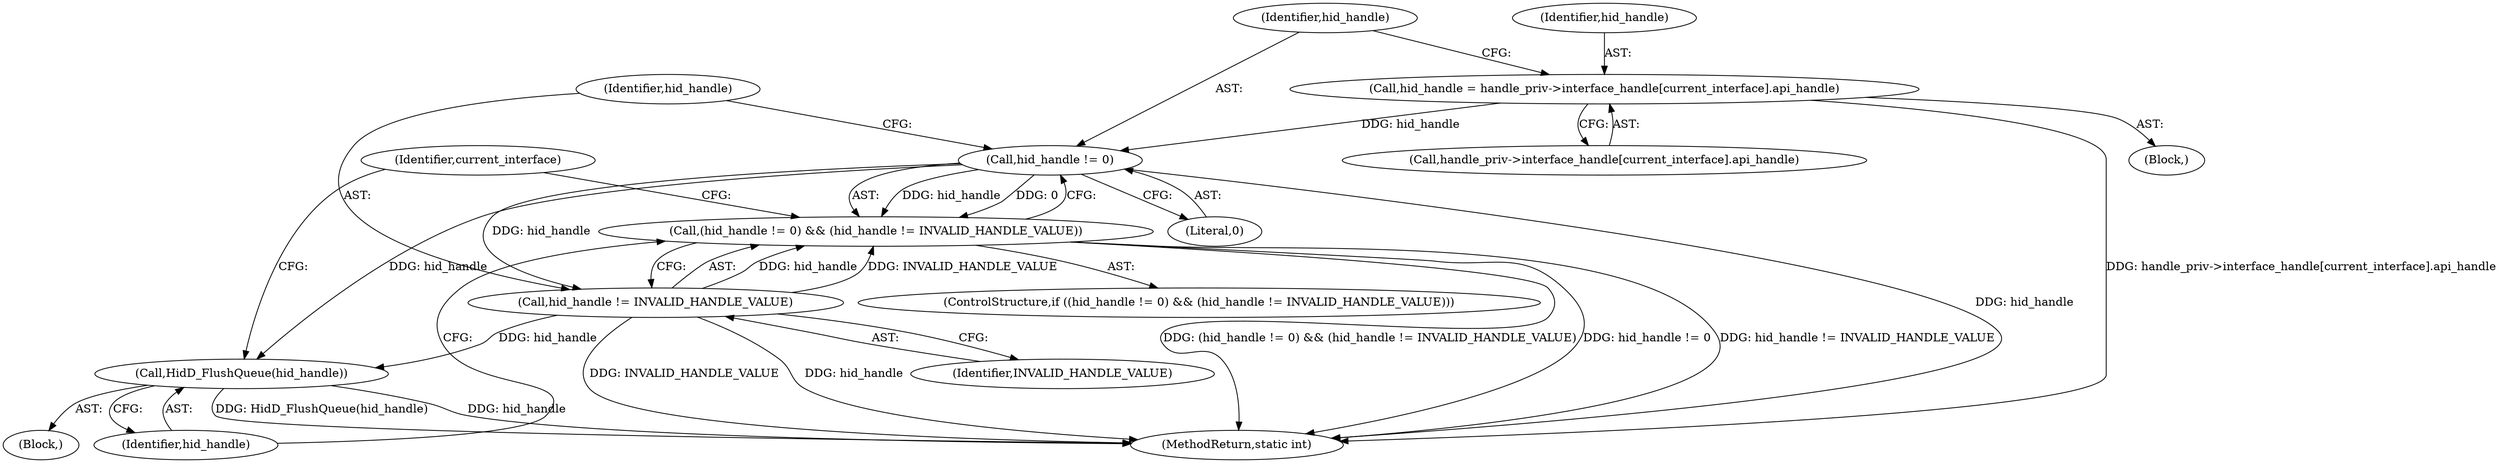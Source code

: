 digraph "1_Chrome_ac149a8d4371c0e01e0934fdd57b09e86f96b5b9_22@array" {
"1000122" [label="(Call,hid_handle = handle_priv->interface_handle[current_interface].api_handle)"];
"1000133" [label="(Call,hid_handle != 0)"];
"1000132" [label="(Call,(hid_handle != 0) && (hid_handle != INVALID_HANDLE_VALUE))"];
"1000136" [label="(Call,hid_handle != INVALID_HANDLE_VALUE)"];
"1000140" [label="(Call,HidD_FlushQueue(hid_handle))"];
"1000134" [label="(Identifier,hid_handle)"];
"1000132" [label="(Call,(hid_handle != 0) && (hid_handle != INVALID_HANDLE_VALUE))"];
"1000136" [label="(Call,hid_handle != INVALID_HANDLE_VALUE)"];
"1000137" [label="(Identifier,hid_handle)"];
"1000122" [label="(Call,hid_handle = handle_priv->interface_handle[current_interface].api_handle)"];
"1000140" [label="(Call,HidD_FlushQueue(hid_handle))"];
"1000120" [label="(Identifier,current_interface)"];
"1000144" [label="(MethodReturn,static int)"];
"1000135" [label="(Literal,0)"];
"1000133" [label="(Call,hid_handle != 0)"];
"1000138" [label="(Identifier,INVALID_HANDLE_VALUE)"];
"1000121" [label="(Block,)"];
"1000139" [label="(Block,)"];
"1000141" [label="(Identifier,hid_handle)"];
"1000123" [label="(Identifier,hid_handle)"];
"1000124" [label="(Call,handle_priv->interface_handle[current_interface].api_handle)"];
"1000131" [label="(ControlStructure,if ((hid_handle != 0) && (hid_handle != INVALID_HANDLE_VALUE)))"];
"1000122" -> "1000121"  [label="AST: "];
"1000122" -> "1000124"  [label="CFG: "];
"1000123" -> "1000122"  [label="AST: "];
"1000124" -> "1000122"  [label="AST: "];
"1000134" -> "1000122"  [label="CFG: "];
"1000122" -> "1000144"  [label="DDG: handle_priv->interface_handle[current_interface].api_handle"];
"1000122" -> "1000133"  [label="DDG: hid_handle"];
"1000133" -> "1000132"  [label="AST: "];
"1000133" -> "1000135"  [label="CFG: "];
"1000134" -> "1000133"  [label="AST: "];
"1000135" -> "1000133"  [label="AST: "];
"1000137" -> "1000133"  [label="CFG: "];
"1000132" -> "1000133"  [label="CFG: "];
"1000133" -> "1000144"  [label="DDG: hid_handle"];
"1000133" -> "1000132"  [label="DDG: hid_handle"];
"1000133" -> "1000132"  [label="DDG: 0"];
"1000133" -> "1000136"  [label="DDG: hid_handle"];
"1000133" -> "1000140"  [label="DDG: hid_handle"];
"1000132" -> "1000131"  [label="AST: "];
"1000132" -> "1000136"  [label="CFG: "];
"1000136" -> "1000132"  [label="AST: "];
"1000141" -> "1000132"  [label="CFG: "];
"1000120" -> "1000132"  [label="CFG: "];
"1000132" -> "1000144"  [label="DDG: (hid_handle != 0) && (hid_handle != INVALID_HANDLE_VALUE)"];
"1000132" -> "1000144"  [label="DDG: hid_handle != 0"];
"1000132" -> "1000144"  [label="DDG: hid_handle != INVALID_HANDLE_VALUE"];
"1000136" -> "1000132"  [label="DDG: hid_handle"];
"1000136" -> "1000132"  [label="DDG: INVALID_HANDLE_VALUE"];
"1000136" -> "1000138"  [label="CFG: "];
"1000137" -> "1000136"  [label="AST: "];
"1000138" -> "1000136"  [label="AST: "];
"1000136" -> "1000144"  [label="DDG: INVALID_HANDLE_VALUE"];
"1000136" -> "1000144"  [label="DDG: hid_handle"];
"1000136" -> "1000140"  [label="DDG: hid_handle"];
"1000140" -> "1000139"  [label="AST: "];
"1000140" -> "1000141"  [label="CFG: "];
"1000141" -> "1000140"  [label="AST: "];
"1000120" -> "1000140"  [label="CFG: "];
"1000140" -> "1000144"  [label="DDG: HidD_FlushQueue(hid_handle)"];
"1000140" -> "1000144"  [label="DDG: hid_handle"];
}
